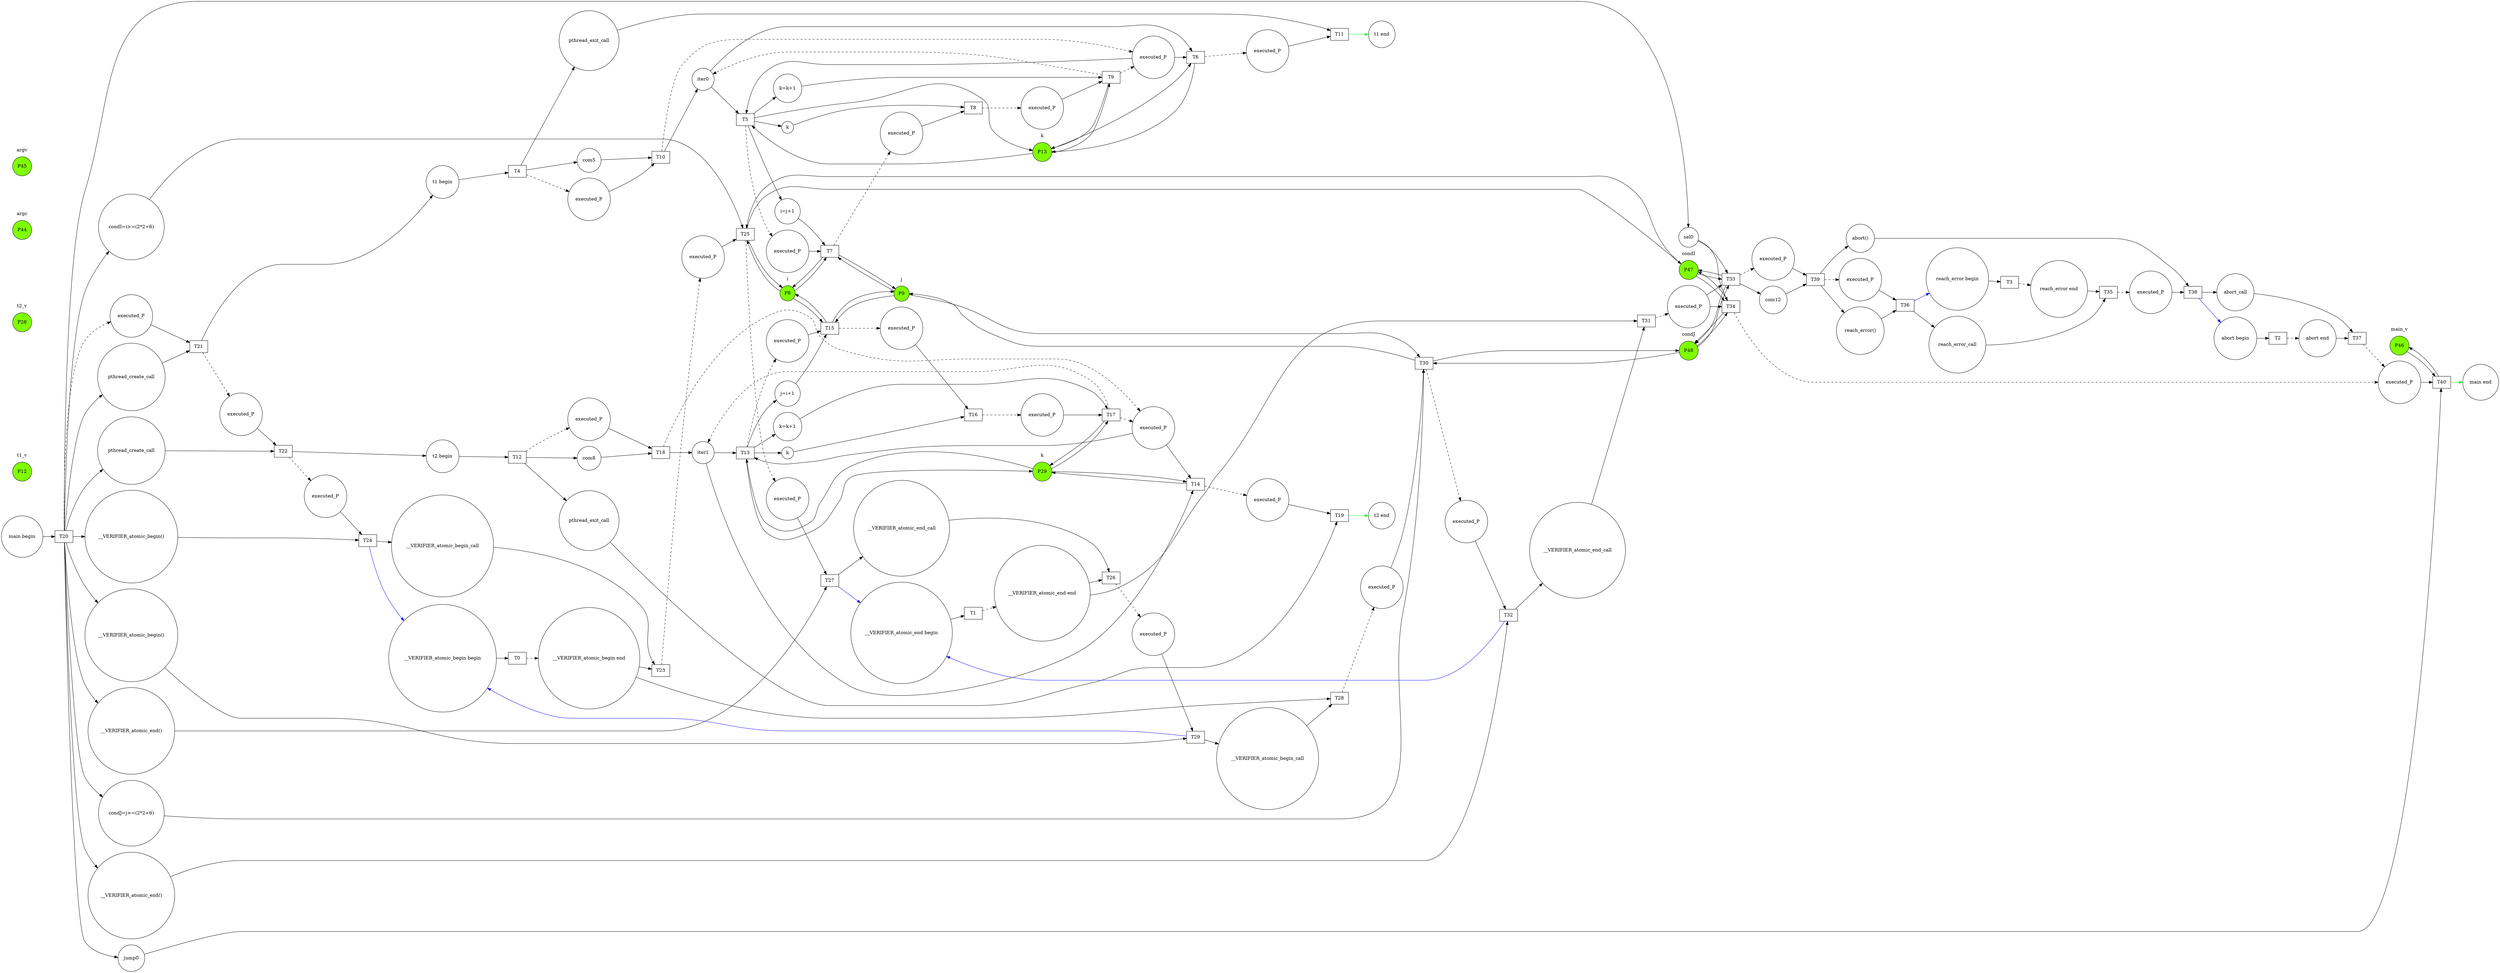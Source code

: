 digraph G{
rankdir = LR
P0[shape=circle,label="__VERIFIER_atomic_begin begin"]
P1[shape=circle,label="__VERIFIER_atomic_begin end"]
P2[shape=circle,label="__VERIFIER_atomic_end begin"]
P3[shape=circle,label="__VERIFIER_atomic_end end"]
P4[shape=circle,label="abort begin"]
P5[shape=circle,label="abort end"]
P6[shape=circle,label="reach_error begin"]
P7[shape=circle,label="reach_error end"]
subgraph cluster_P8{label="i"color="white"P8[shape=circle, style="filled",color="black",fillcolor="chartreuse"]}
subgraph cluster_P9{label="j"color="white"P9[shape=circle, style="filled",color="black",fillcolor="chartreuse"]}
P10[shape=circle,label="t1 begin"]
P11[shape=circle,label="t1 end"]
subgraph cluster_P12{label="t1_v"color="white"P12[shape=circle, style="filled",color="black",fillcolor="chartreuse"]}
subgraph cluster_P13{label="k"color="white"P13[shape=circle, style="filled",color="black",fillcolor="chartreuse"]}
P14[shape=circle,label="iter0"]
P15[shape=circle,label="i=j+1"]
P16[shape=circle,label="k"]
P17[shape=circle,label="k=k+1"]
P18[shape=circle,label="executed_P"]
P19[shape=circle,label="executed_P"]
P20[shape=circle,label="executed_P"]
P21[shape=circle,label="com5"]
P22[shape=circle,label="executed_P"]
P23[shape=circle,label="pthread_exit_call"]
P24[shape=circle,label="executed_P"]
P25[shape=circle,label="executed_P"]
P26[shape=circle,label="t2 begin"]
P27[shape=circle,label="t2 end"]
subgraph cluster_P28{label="t2_v"color="white"P28[shape=circle, style="filled",color="black",fillcolor="chartreuse"]}
subgraph cluster_P29{label="k"color="white"P29[shape=circle, style="filled",color="black",fillcolor="chartreuse"]}
P30[shape=circle,label="iter1"]
P31[shape=circle,label="j=i+1"]
P32[shape=circle,label="k"]
P33[shape=circle,label="k=k+1"]
P34[shape=circle,label="executed_P"]
P35[shape=circle,label="executed_P"]
P36[shape=circle,label="executed_P"]
P37[shape=circle,label="com8"]
P38[shape=circle,label="executed_P"]
P39[shape=circle,label="pthread_exit_call"]
P40[shape=circle,label="executed_P"]
P41[shape=circle,label="executed_P"]
P42[shape=circle,label="main begin"]
P43[shape=circle,label="main end"]
subgraph cluster_P44{label="argc"color="white"P44[shape=circle, style="filled",color="black",fillcolor="chartreuse"]}
subgraph cluster_P45{label="argv"color="white"P45[shape=circle, style="filled",color="black",fillcolor="chartreuse"]}
subgraph cluster_P46{label="main_v"color="white"P46[shape=circle, style="filled",color="black",fillcolor="chartreuse"]}
subgraph cluster_P47{label="condI"color="white"P47[shape=circle, style="filled",color="black",fillcolor="chartreuse"]}
subgraph cluster_P48{label="condJ"color="white"P48[shape=circle, style="filled",color="black",fillcolor="chartreuse"]}
P49[shape=circle,label="pthread_create_call"]
P50[shape=circle,label="pthread_create_call"]
P51[shape=circle,label="__VERIFIER_atomic_begin_call"]
P52[shape=circle,label="__VERIFIER_atomic_begin()"]
P53[shape=circle,label="condI=i>=(2*2+6)"]
P54[shape=circle,label="__VERIFIER_atomic_end_call"]
P55[shape=circle,label="__VERIFIER_atomic_end()"]
P56[shape=circle,label="__VERIFIER_atomic_begin_call"]
P57[shape=circle,label="__VERIFIER_atomic_begin()"]
P58[shape=circle,label="condJ=j>=(2*2+6)"]
P59[shape=circle,label="__VERIFIER_atomic_end_call"]
P60[shape=circle,label="__VERIFIER_atomic_end()"]
P61[shape=circle,label="sel0"]
P62[shape=circle,label="reach_error_call"]
P63[shape=circle,label="reach_error()"]
P64[shape=circle,label="abort_call"]
P65[shape=circle,label="abort()"]
P66[shape=circle,label="com12"]
P67[shape=circle,label="executed_P"]
P68[shape=circle,label="executed_P"]
P69[shape=circle,label="executed_P"]
P70[shape=circle,label="jump0"]
P71[shape=circle,label="executed_P"]
P72[shape=circle,label="executed_P"]
P73[shape=circle,label="executed_P"]
P74[shape=circle,label="executed_P"]
P75[shape=circle,label="executed_P"]
P76[shape=circle,label="executed_P"]
P77[shape=circle,label="executed_P"]
P78[shape=circle,label="executed_P"]
P79[shape=circle,label="executed_P"]
P80[shape=circle,label="executed_P"]
T0[shape=box]
T1[shape=box]
T2[shape=box]
T3[shape=box]
T4[shape=box]
T5[shape=box]
T6[shape=box]
T7[shape=box]
T8[shape=box]
T9[shape=box]
T10[shape=box]
T11[shape=box]
T12[shape=box]
T13[shape=box]
T14[shape=box]
T15[shape=box]
T16[shape=box]
T17[shape=box]
T18[shape=box]
T19[shape=box]
T20[shape=box]
T21[shape=box]
T22[shape=box]
T23[shape=box]
T24[shape=box]
T25[shape=box]
T26[shape=box]
T27[shape=box]
T28[shape=box]
T29[shape=box]
T30[shape=box]
T31[shape=box]
T32[shape=box]
T33[shape=box]
T34[shape=box]
T35[shape=box]
T36[shape=box]
T37[shape=box]
T38[shape=box]
T39[shape=box]
T40[shape=box]
P0->T0
T0->P1[style="dashed"]
P2->T1
T1->P3[style="dashed"]
P4->T2
T2->P5[style="dashed"]
P6->T3
T3->P7[style="dashed"]
P10->T4
P14->T5
P14->T6
P15->T7
P9->T7
T7->P9
T7->P8
P8->T7
P16->T8
P17->T9
P13->T9
T9->P13
P13->T5
T5->P13
P13->T6
T6->P13
T9->P14[style="dashed"]
T5->P15
T5->P18[style="dashed"]
P18->T7
T5->P16
T7->P19[style="dashed"]
P19->T8
T5->P17
T8->P20[style="dashed"]
P20->T9
P21->T10
T10->P14
T10->P22[style="dashed"]
P22->T5
P22->T6
T9->P22[style="dashed"]
P23->T11
T11->P11[color="green"]
T4->P21
T4->P24[style="dashed"]
P24->T10
T4->P23
T6->P25[style="dashed"]
P25->T11
P26->T12
P30->T13
P30->T14
P31->T15
P8->T15
T15->P8
T15->P9
P9->T15
P32->T16
P33->T17
P29->T17
T17->P29
P29->T13
T13->P29
P29->T14
T14->P29
T17->P30[style="dashed"]
T13->P31
T13->P34[style="dashed"]
P34->T15
T13->P32
T15->P35[style="dashed"]
P35->T16
T13->P33
T16->P36[style="dashed"]
P36->T17
P37->T18
T18->P30
T18->P38[style="dashed"]
P38->T13
P38->T14
T17->P38[style="dashed"]
P39->T19
T19->P27[color="green"]
T12->P37
T12->P40[style="dashed"]
P40->T18
T12->P39
T14->P41[style="dashed"]
P41->T19
P42->T20
P49->T21
T21->P10
P50->T22
T22->P26
P51->T23
P52->T24
T24->P0[color="blue"]
P1->T23
T24->P51
P53->T25
P8->T25
T25->P8
T25->P47
P47->T25
P54->T26
P55->T27
T27->P2[color="blue"]
P3->T26
T27->P54
P56->T28
P57->T29
T29->P0[color="blue"]
P1->T28
T29->P56
P58->T30
P9->T30
T30->P9
T30->P48
P48->T30
P59->T31
P60->T32
T32->P2[color="blue"]
P3->T31
T32->P59
P61->T33
P61->T34
P62->T35
P63->T36
T36->P6[color="blue"]
P7->T35
T36->P62
P64->T37
P65->T38
T38->P4[color="blue"]
P5->T37
T38->P64
P66->T39
T39->P63
T39->P67[style="dashed"]
P67->T36
T39->P65
T35->P68[style="dashed"]
P68->T38
P47->T33
T33->P47
P48->T33
T33->P48
P47->T34
T34->P47
P48->T34
T34->P48
T33->P66
T33->P69[style="dashed"]
P69->T39
P70->T40
T40->P43[color="green"]
T40->P46
P46->T40
T20->P49
T20->P71[style="dashed"]
P71->T21
T20->P50
T21->P72[style="dashed"]
P72->T22
T20->P52
T22->P73[style="dashed"]
P73->T24
T20->P53
T23->P74[style="dashed"]
P74->T25
T20->P55
T25->P75[style="dashed"]
P75->T27
T20->P57
T26->P76[style="dashed"]
P76->T29
T20->P58
T28->P77[style="dashed"]
P77->T30
T20->P60
T30->P78[style="dashed"]
P78->T32
T20->P61
T31->P79[style="dashed"]
P79->T33
P79->T34
T20->P70
T37->P80[style="dashed"]
T34->P80[style="dashed"]
P80->T40
}
